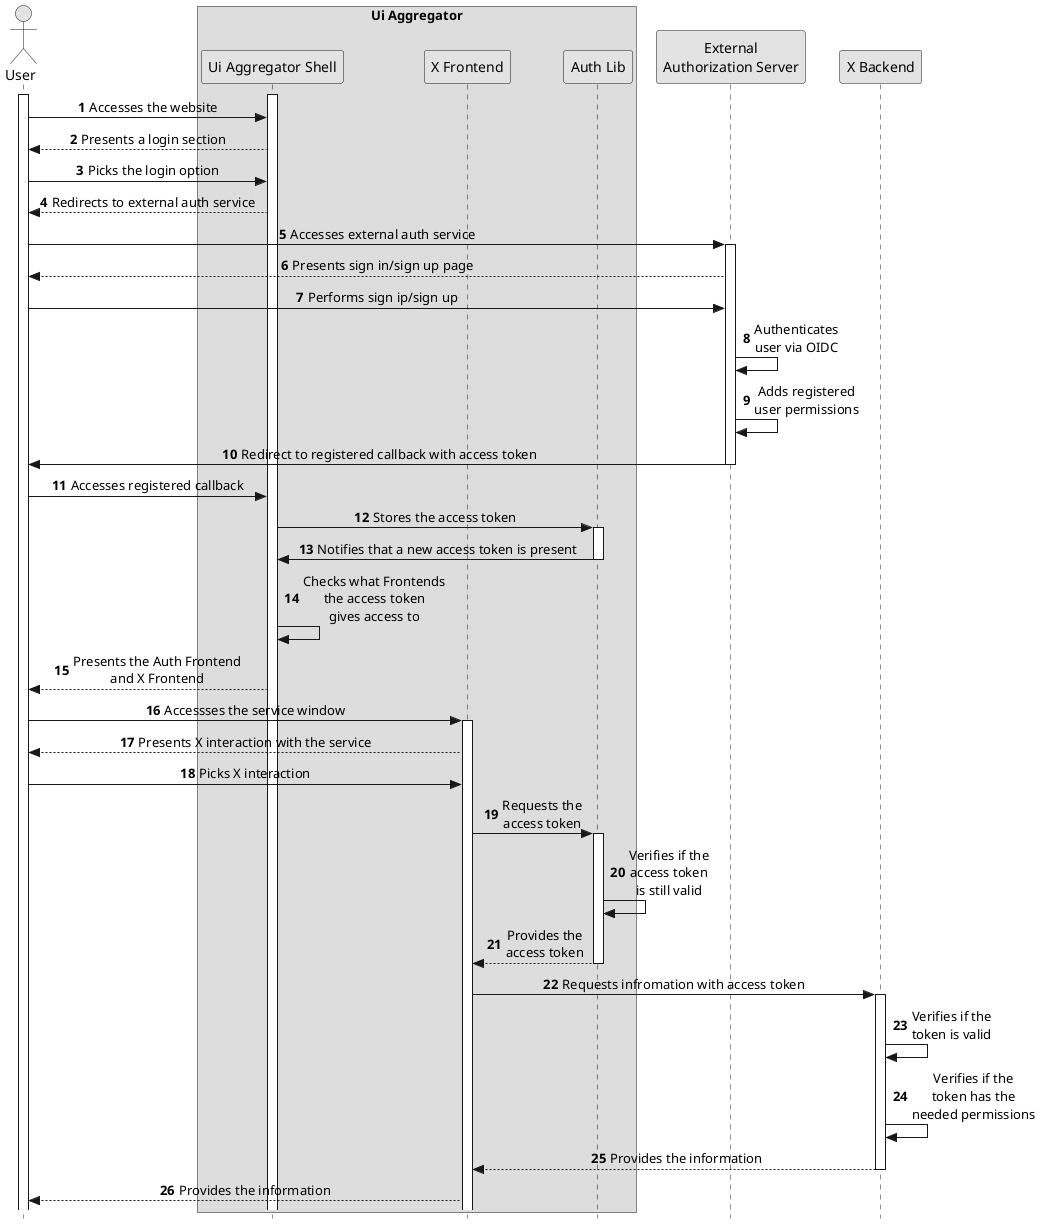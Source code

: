 @startuml a2-UC01

skinparam Monochrome true
skinparam sequenceMessageAlign center
skinparam style strictuml
autonumber 1

actor User
box "Ui Aggregator"
participant "Ui Aggregator Shell" as AGGRE
participant "X Frontend" as XFRONT
participant "Auth Lib" as AUTHLIB
end box
participant "External\nAuthorization Server" as AUTHSERVER
participant "X Backend" as XBACK

activate AGGRE
activate User

User -> AGGRE: Accesses the website
AGGRE --> User: Presents a login section
User -> AGGRE: Picks the login option
AGGRE --> User: Redirects to external auth service
User -> AUTHSERVER: Accesses external auth service
activate AUTHSERVER
AUTHSERVER --> User: Presents sign in/sign up page
User -> AUTHSERVER: Performs sign ip/sign up
AUTHSERVER -> AUTHSERVER: Authenticates\nuser via OIDC
AUTHSERVER -> AUTHSERVER: Adds registered\nuser permissions
AUTHSERVER -> User: Redirect to registered callback with access token
deactivate AUTHSERVER
User -> AGGRE: Accesses registered callback
AGGRE -> AUTHLIB: Stores the access token
activate AUTHLIB
AUTHLIB -> AGGRE: Notifies that a new access token is present
deactivate AUTHLIB
AGGRE -> AGGRE: Checks what Frontends\nthe access token\ngives access to
AGGRE --> User: Presents the Auth Frontend\nand X Frontend
User -> XFRONT: Accessses the service window
activate XFRONT
XFRONT --> User: Presents X interaction with the service
User -> XFRONT: Picks X interaction
XFRONT -> AUTHLIB: Requests the\naccess token
activate AUTHLIB
AUTHLIB -> AUTHLIB: Verifies if the\naccess token\nis still valid
AUTHLIB --> XFRONT: Provides the\naccess token
deactivate AUTHLIB
XFRONT -> XBACK: Requests infromation with access token
activate XBACK
XBACK -> XBACK: Verifies if the\ntoken is valid
XBACK -> XBACK: Verifies if the\ntoken has the\nneeded permissions
XBACK --> XFRONT: Provides the information
deactivate XBACK
XFRONT --> User: Provides the information
@enduml
